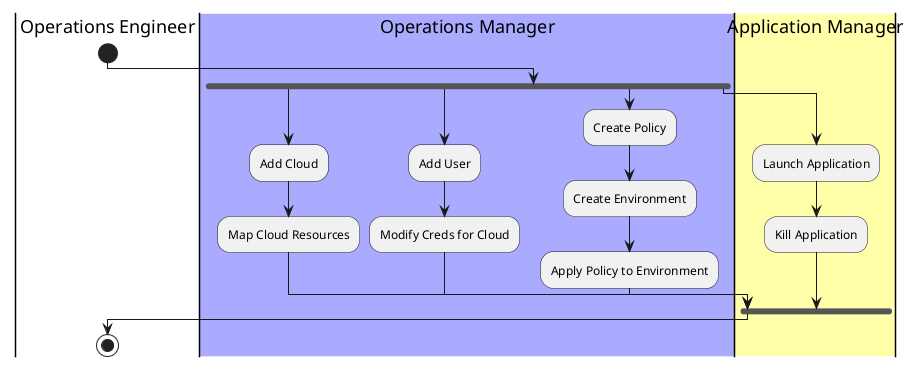 @startuml
|Operations Engineer|
start
|#aaaaff|Operations Manager|
fork
:Add Cloud;
:Map Cloud Resources;
fork again
:Add User;
:Modify Creds for Cloud;
fork again
:Create Policy;
:Create Environment;
:Apply Policy to Environment;
fork again
|#ffffaa|Application Manager|
:Launch Application;
:Kill Application;
end fork
|Operations Engineer|
stop
@enduml
